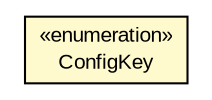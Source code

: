#!/usr/local/bin/dot
#
# Class diagram 
# Generated by UMLGraph version R5_6-24-gf6e263 (http://www.umlgraph.org/)
#

digraph G {
	edge [fontname="arial",fontsize=10,labelfontname="arial",labelfontsize=10];
	node [fontname="arial",fontsize=10,shape=plaintext];
	nodesep=0.25;
	ranksep=0.5;
	// net.brabenetz.lib.securedproperties.config.ConfigKey
	c208 [label=<<table title="net.brabenetz.lib.securedproperties.config.ConfigKey" border="0" cellborder="1" cellspacing="0" cellpadding="2" port="p" bgcolor="lemonChiffon" href="./ConfigKey.html">
		<tr><td><table border="0" cellspacing="0" cellpadding="1">
<tr><td align="center" balign="center"> &#171;enumeration&#187; </td></tr>
<tr><td align="center" balign="center"> ConfigKey </td></tr>
		</table></td></tr>
		</table>>, URL="./ConfigKey.html", fontname="arial", fontcolor="black", fontsize=10.0];
}

